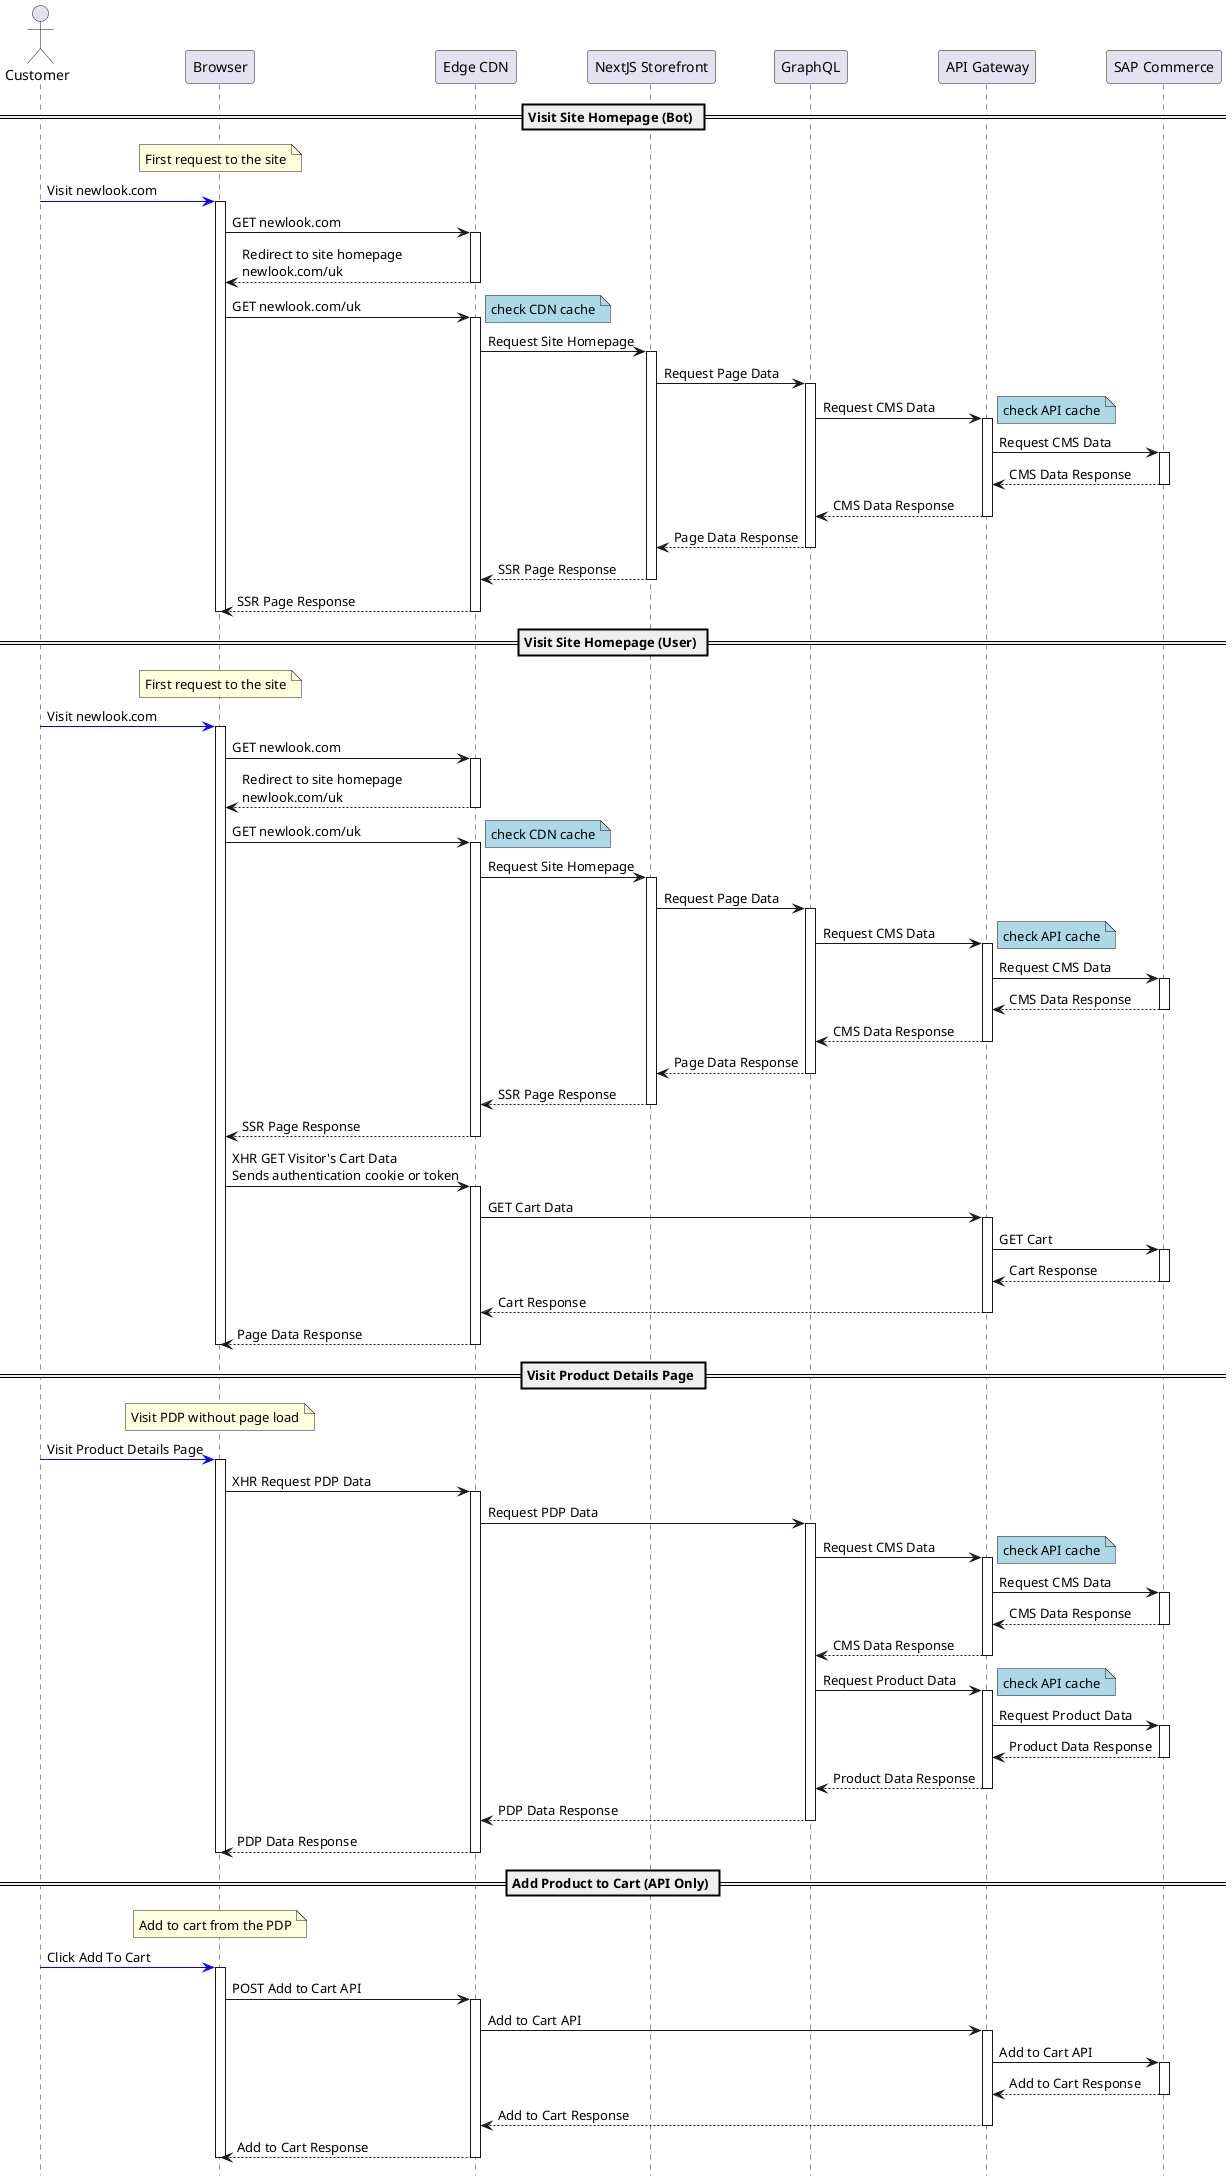 @startuml newlook_storefront_sequence_diagram
hide footbox
'autonumber "<font color=gray>[0]"

actor Customer
participant Browser
participant "Edge CDN" as CDN
participant "NextJS Storefront" as NextJS
participant "GraphQL" as GraphQL
participant "API Gateway" as API
participant "SAP Commerce" as SAPCommerce



== Visit Site Homepage (Bot) ==

' Customer visits Site Homepage
note over Browser : First request to the site
Customer -[#blue]> Browser : Visit newlook.com

activate Browser

Browser -> CDN : GET newlook.com
activate CDN
Browser <-- CDN : Redirect to site homepage\nnewlook.com/uk
deactivate CDN

' Initial Request for Site Homepage
Browser -> CDN : GET newlook.com/uk
activate CDN
note right #lightblue : check CDN cache
CDN -> NextJS : Request Site Homepage
activate NextJS

' NextJS Requests data for SSR
NextJS -> GraphQL : Request Page Data
activate GraphQL

GraphQL -> API : Request CMS Data
activate API
note right #lightblue : check API cache
API -> SAPCommerce : Request CMS Data
activate SAPCommerce
API <-- SAPCommerce : CMS Data Response
deactivate SAPCommerce
GraphQL <-- API : CMS Data Response
deactivate API

NextJS <-- GraphQL : Page Data Response
deactivate GraphQL


CDN <-- NextJS : SSR Page Response
deactivate NextJS
Browser <-- CDN : SSR Page Response
deactivate CDN

deactivate Browser


== Visit Site Homepage (User) ==

' Customer visits Site Homepage
note over Browser : First request to the site
Customer -[#blue]> Browser : Visit newlook.com

activate Browser

Browser -> CDN : GET newlook.com
activate CDN
Browser <-- CDN : Redirect to site homepage\nnewlook.com/uk
deactivate CDN

' Initial Request for Site Homepage
Browser -> CDN : GET newlook.com/uk
activate CDN
note right #lightblue : check CDN cache
CDN -> NextJS : Request Site Homepage
activate NextJS

' NextJS Requests data for SSR
NextJS -> GraphQL : Request Page Data
activate GraphQL

GraphQL -> API : Request CMS Data
activate API
note right #lightblue : check API cache
API -> SAPCommerce : Request CMS Data
activate SAPCommerce
API <-- SAPCommerce : CMS Data Response
deactivate SAPCommerce
GraphQL <-- API : CMS Data Response
deactivate API

NextJS <-- GraphQL : Page Data Response
deactivate GraphQL


CDN <-- NextJS : SSR Page Response
deactivate NextJS
Browser <-- CDN : SSR Page Response
deactivate CDN

' Request Cart Data
Browser -> CDN : XHR GET Visitor's Cart Data\nSends authentication cookie or token
activate CDN
CDN -> API : GET Cart Data
activate API
API -> SAPCommerce : GET Cart
activate SAPCommerce
API <-- SAPCommerce : Cart Response
deactivate SAPCommerce
CDN <-- API : Cart Response
deactivate API

Browser <-- CDN : Page Data Response
deactivate CDN

deactivate Browser

== Visit Product Details Page ==

' Customer visits Product details Page
note over Browser : Visit PDP without page load
Customer -[#blue]> Browser : Visit Product Details Page

activate Browser

' Request CMS content and Product Data
Browser -> CDN : XHR Request PDP Data
activate CDN
CDN -> GraphQL : Request PDP Data
activate GraphQL

GraphQL -> API : Request CMS Data
activate API
note right #lightblue : check API cache
API -> SAPCommerce : Request CMS Data
activate SAPCommerce
API <-- SAPCommerce : CMS Data Response
deactivate SAPCommerce
GraphQL <-- API : CMS Data Response
deactivate API

GraphQL -> API : Request Product Data
activate API
note right #lightblue : check API cache
API -> SAPCommerce : Request Product Data
activate SAPCommerce
API <-- SAPCommerce : Product Data Response
deactivate SAPCommerce
GraphQL <-- API : Product Data Response
deactivate API

CDN <-- GraphQL : PDP Data Response
deactivate GraphQL
Browser <-- CDN : PDP Data Response
deactivate CDN

deactivate Browser

== Add Product to Cart (API Only) ==

' Customer clicks on Add To Cart
note over Browser : Add to cart from the PDP
Customer -[#blue]> Browser : Click Add To Cart

activate Browser

Browser -> CDN : POST Add to Cart API
activate CDN
CDN -> API : Add to Cart API
activate API
API -> SAPCommerce : Add to Cart API
activate SAPCommerce
API <-- SAPCommerce : Add to Cart Response
deactivate SAPCommerce
CDN <-- API : Add to Cart Response
deactivate API
Browser <-- CDN : Add to Cart Response
deactivate CDN

deactivate Browser
@enduml